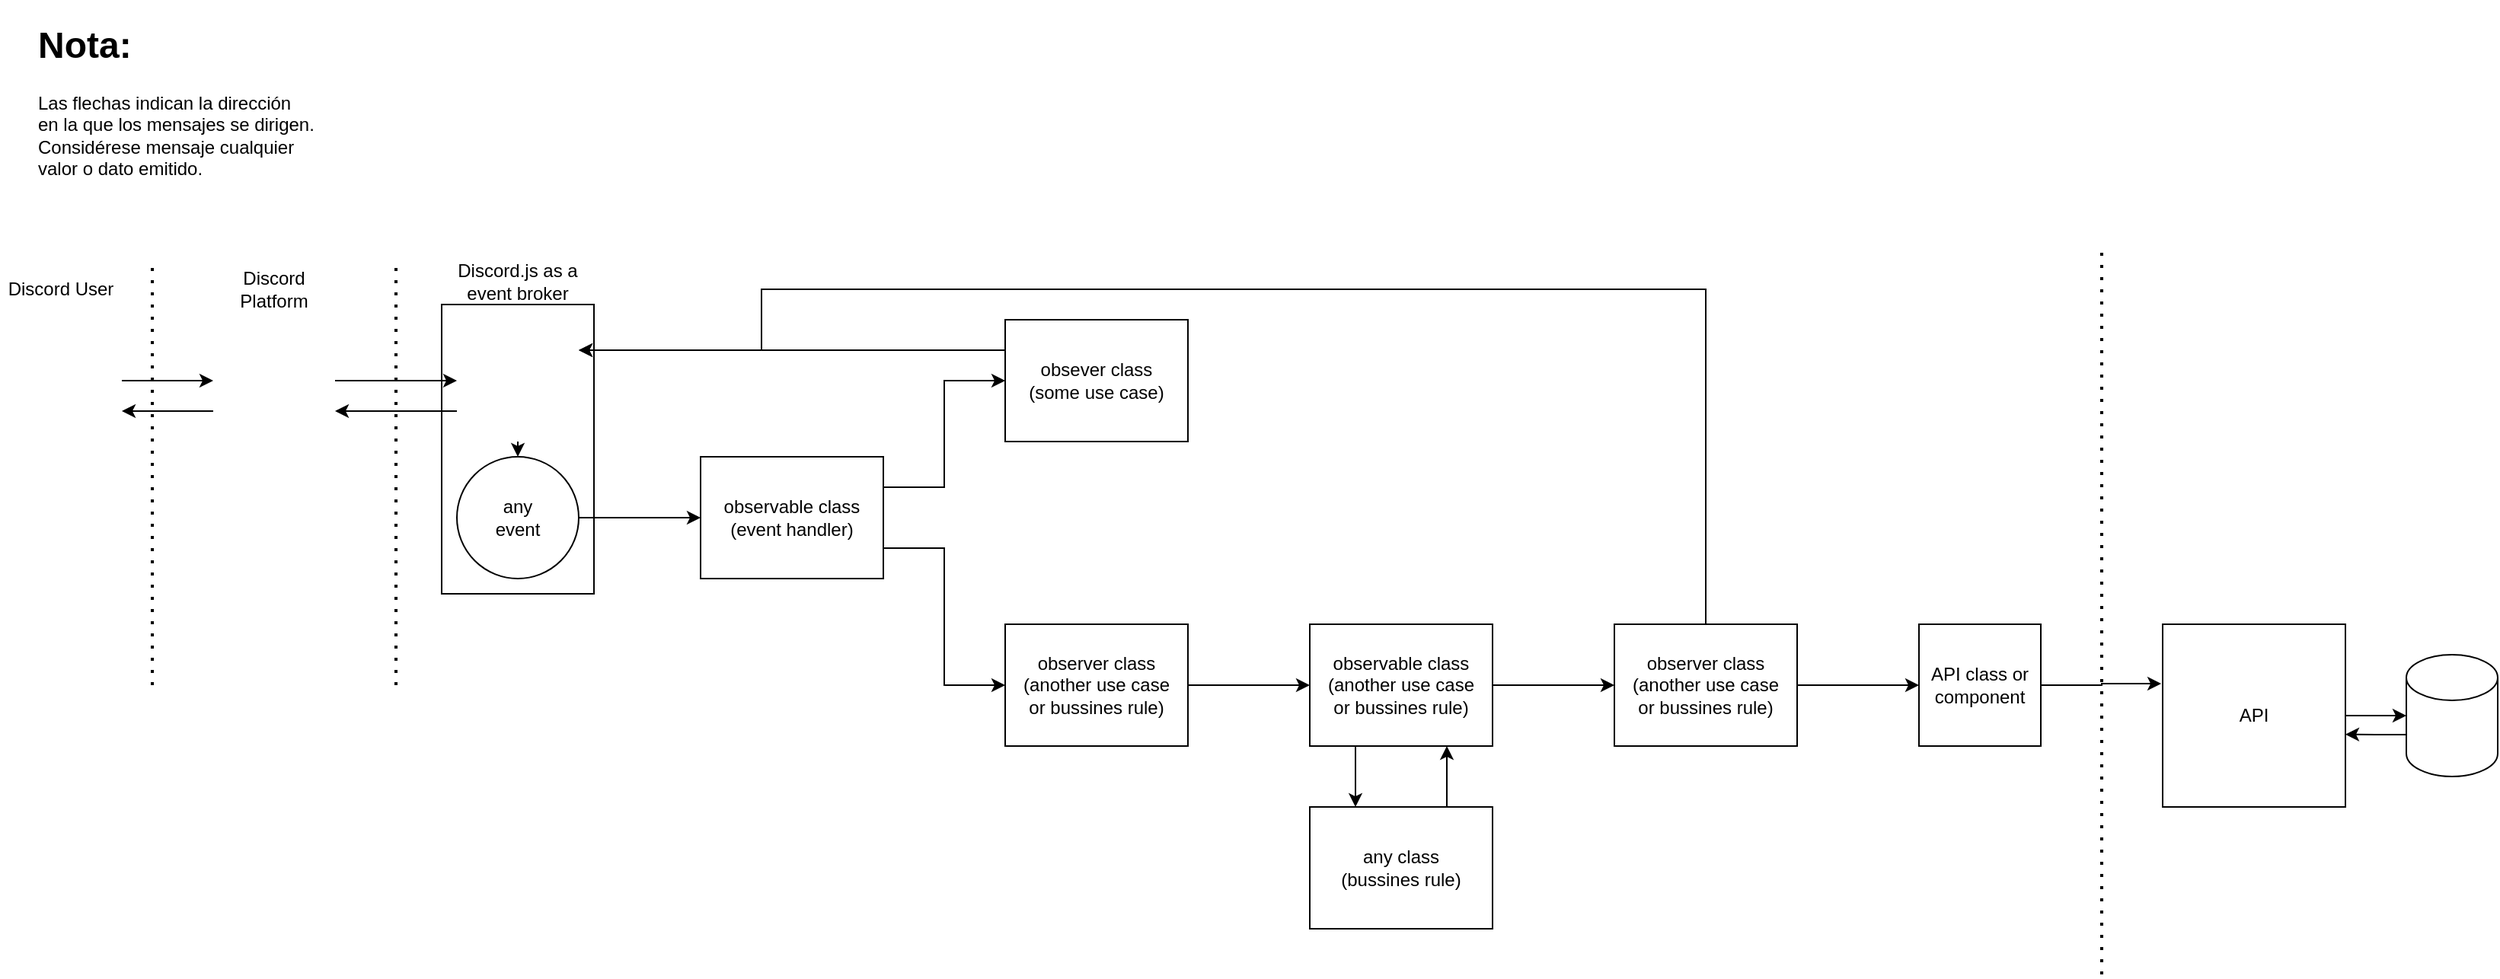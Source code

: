 <mxfile version="13.11.0" type="github">
  <diagram id="ip1gu2oFggU7UtpsSIyP" name="Page-1">
    <mxGraphModel dx="1673" dy="946" grid="1" gridSize="10" guides="1" tooltips="1" connect="1" arrows="1" fold="1" page="1" pageScale="1" pageWidth="827" pageHeight="1169" math="0" shadow="0">
      <root>
        <mxCell id="0" />
        <mxCell id="1" parent="0" />
        <mxCell id="FuaRYOpQIYqmy_VIn2jc-17" value="" style="rounded=0;whiteSpace=wrap;html=1;" vertex="1" parent="1">
          <mxGeometry x="310" y="230" width="100" height="190" as="geometry" />
        </mxCell>
        <mxCell id="FuaRYOpQIYqmy_VIn2jc-2" value="&lt;h1&gt;Nota:&lt;br&gt;&lt;/h1&gt;&lt;p&gt;Las flechas indican la dirección en la que los mensajes se dirigen.&lt;br&gt;Considérese mensaje cualquier valor o dato emitido.&lt;br&gt;&lt;/p&gt;" style="text;html=1;strokeColor=none;fillColor=none;spacing=5;spacingTop=-20;whiteSpace=wrap;overflow=hidden;rounded=0;" vertex="1" parent="1">
          <mxGeometry x="40" y="40" width="190" height="120" as="geometry" />
        </mxCell>
        <mxCell id="FuaRYOpQIYqmy_VIn2jc-16" style="edgeStyle=orthogonalEdgeStyle;rounded=0;orthogonalLoop=1;jettySize=auto;html=1;exitX=1;exitY=0.5;exitDx=0;exitDy=0;" edge="1" parent="1" source="FuaRYOpQIYqmy_VIn2jc-5" target="FuaRYOpQIYqmy_VIn2jc-9">
          <mxGeometry relative="1" as="geometry" />
        </mxCell>
        <mxCell id="FuaRYOpQIYqmy_VIn2jc-23" style="edgeStyle=orthogonalEdgeStyle;rounded=0;orthogonalLoop=1;jettySize=auto;html=1;exitX=0;exitY=0.75;exitDx=0;exitDy=0;entryX=1;entryY=0.75;entryDx=0;entryDy=0;" edge="1" parent="1" source="FuaRYOpQIYqmy_VIn2jc-5" target="FuaRYOpQIYqmy_VIn2jc-12">
          <mxGeometry relative="1" as="geometry" />
        </mxCell>
        <mxCell id="FuaRYOpQIYqmy_VIn2jc-5" value="" style="shape=image;verticalLabelPosition=bottom;verticalAlign=top;imageAspect=0;image=https://cdn4.iconfinder.com/data/icons/logos-and-brands/512/91_Discord_logo_logos-512.png" vertex="1" parent="1">
          <mxGeometry x="160" y="240" width="80" height="80" as="geometry" />
        </mxCell>
        <mxCell id="FuaRYOpQIYqmy_VIn2jc-24" style="edgeStyle=orthogonalEdgeStyle;rounded=0;orthogonalLoop=1;jettySize=auto;html=1;exitX=0;exitY=0.75;exitDx=0;exitDy=0;entryX=1;entryY=0.75;entryDx=0;entryDy=0;" edge="1" parent="1" source="FuaRYOpQIYqmy_VIn2jc-9" target="FuaRYOpQIYqmy_VIn2jc-5">
          <mxGeometry relative="1" as="geometry" />
        </mxCell>
        <mxCell id="FuaRYOpQIYqmy_VIn2jc-30" style="edgeStyle=orthogonalEdgeStyle;rounded=0;orthogonalLoop=1;jettySize=auto;html=1;exitX=0.5;exitY=1;exitDx=0;exitDy=0;entryX=0.5;entryY=0;entryDx=0;entryDy=0;" edge="1" parent="1" source="FuaRYOpQIYqmy_VIn2jc-9" target="FuaRYOpQIYqmy_VIn2jc-28">
          <mxGeometry relative="1" as="geometry" />
        </mxCell>
        <mxCell id="FuaRYOpQIYqmy_VIn2jc-9" value="" style="shape=image;verticalLabelPosition=bottom;verticalAlign=top;imageAspect=0;image=https://discord.js.org/static/logo-square.png" vertex="1" parent="1">
          <mxGeometry x="320" y="240" width="80" height="80" as="geometry" />
        </mxCell>
        <mxCell id="FuaRYOpQIYqmy_VIn2jc-22" style="edgeStyle=orthogonalEdgeStyle;rounded=0;orthogonalLoop=1;jettySize=auto;html=1;exitX=1;exitY=0.5;exitDx=0;exitDy=0;entryX=0;entryY=0.5;entryDx=0;entryDy=0;" edge="1" parent="1" source="FuaRYOpQIYqmy_VIn2jc-12" target="FuaRYOpQIYqmy_VIn2jc-5">
          <mxGeometry relative="1" as="geometry" />
        </mxCell>
        <mxCell id="FuaRYOpQIYqmy_VIn2jc-12" value="" style="shape=image;verticalLabelPosition=bottom;verticalAlign=top;imageAspect=0;image=https://cdn3.iconfinder.com/data/icons/popular-services-brands-vol-2/512/discord-512.png" vertex="1" parent="1">
          <mxGeometry x="20" y="240" width="80" height="80" as="geometry" />
        </mxCell>
        <mxCell id="FuaRYOpQIYqmy_VIn2jc-18" value="" style="endArrow=none;dashed=1;html=1;dashPattern=1 3;strokeWidth=2;" edge="1" parent="1">
          <mxGeometry width="50" height="50" relative="1" as="geometry">
            <mxPoint x="280" y="480" as="sourcePoint" />
            <mxPoint x="280" y="200" as="targetPoint" />
          </mxGeometry>
        </mxCell>
        <mxCell id="FuaRYOpQIYqmy_VIn2jc-19" value="" style="endArrow=none;dashed=1;html=1;dashPattern=1 3;strokeWidth=2;" edge="1" parent="1">
          <mxGeometry width="50" height="50" relative="1" as="geometry">
            <mxPoint x="120" y="480" as="sourcePoint" />
            <mxPoint x="120" y="200" as="targetPoint" />
          </mxGeometry>
        </mxCell>
        <mxCell id="FuaRYOpQIYqmy_VIn2jc-20" value="Discord User" style="text;html=1;strokeColor=none;fillColor=none;align=center;verticalAlign=middle;whiteSpace=wrap;rounded=0;" vertex="1" parent="1">
          <mxGeometry x="20" y="210" width="80" height="20" as="geometry" />
        </mxCell>
        <mxCell id="FuaRYOpQIYqmy_VIn2jc-25" value="&lt;div&gt;Discord Platform&lt;/div&gt;" style="text;html=1;strokeColor=none;fillColor=none;align=center;verticalAlign=middle;whiteSpace=wrap;rounded=0;" vertex="1" parent="1">
          <mxGeometry x="180" y="210" width="40" height="20" as="geometry" />
        </mxCell>
        <mxCell id="FuaRYOpQIYqmy_VIn2jc-26" value="&lt;div&gt;Discord.js as a event broker&lt;/div&gt;" style="text;html=1;strokeColor=none;fillColor=none;align=center;verticalAlign=middle;whiteSpace=wrap;rounded=0;" vertex="1" parent="1">
          <mxGeometry x="310" y="200" width="100" height="30" as="geometry" />
        </mxCell>
        <mxCell id="FuaRYOpQIYqmy_VIn2jc-32" style="edgeStyle=orthogonalEdgeStyle;rounded=0;orthogonalLoop=1;jettySize=auto;html=1;exitX=1;exitY=0.5;exitDx=0;exitDy=0;entryX=0;entryY=0.5;entryDx=0;entryDy=0;" edge="1" parent="1" source="FuaRYOpQIYqmy_VIn2jc-28" target="FuaRYOpQIYqmy_VIn2jc-31">
          <mxGeometry relative="1" as="geometry" />
        </mxCell>
        <mxCell id="FuaRYOpQIYqmy_VIn2jc-28" value="&lt;div&gt;any&lt;/div&gt;&lt;div&gt;event&lt;/div&gt;" style="ellipse;whiteSpace=wrap;html=1;aspect=fixed;" vertex="1" parent="1">
          <mxGeometry x="320" y="330" width="80" height="80" as="geometry" />
        </mxCell>
        <mxCell id="FuaRYOpQIYqmy_VIn2jc-36" style="edgeStyle=orthogonalEdgeStyle;rounded=0;orthogonalLoop=1;jettySize=auto;html=1;exitX=1;exitY=0.75;exitDx=0;exitDy=0;entryX=0;entryY=0.5;entryDx=0;entryDy=0;" edge="1" parent="1" source="FuaRYOpQIYqmy_VIn2jc-31" target="FuaRYOpQIYqmy_VIn2jc-34">
          <mxGeometry relative="1" as="geometry" />
        </mxCell>
        <mxCell id="FuaRYOpQIYqmy_VIn2jc-37" style="edgeStyle=orthogonalEdgeStyle;rounded=0;orthogonalLoop=1;jettySize=auto;html=1;exitX=1;exitY=0.25;exitDx=0;exitDy=0;entryX=0;entryY=0.5;entryDx=0;entryDy=0;" edge="1" parent="1" source="FuaRYOpQIYqmy_VIn2jc-31" target="FuaRYOpQIYqmy_VIn2jc-33">
          <mxGeometry relative="1" as="geometry" />
        </mxCell>
        <mxCell id="FuaRYOpQIYqmy_VIn2jc-31" value="observable class&lt;br&gt;(event handler)" style="rounded=0;whiteSpace=wrap;html=1;" vertex="1" parent="1">
          <mxGeometry x="480" y="330" width="120" height="80" as="geometry" />
        </mxCell>
        <mxCell id="FuaRYOpQIYqmy_VIn2jc-39" style="edgeStyle=orthogonalEdgeStyle;rounded=0;orthogonalLoop=1;jettySize=auto;html=1;exitX=0;exitY=0.25;exitDx=0;exitDy=0;entryX=1;entryY=0.25;entryDx=0;entryDy=0;" edge="1" parent="1" source="FuaRYOpQIYqmy_VIn2jc-33" target="FuaRYOpQIYqmy_VIn2jc-9">
          <mxGeometry relative="1" as="geometry" />
        </mxCell>
        <mxCell id="FuaRYOpQIYqmy_VIn2jc-33" value="obsever class&lt;br&gt;(some use case)" style="rounded=0;whiteSpace=wrap;html=1;" vertex="1" parent="1">
          <mxGeometry x="680" y="240" width="120" height="80" as="geometry" />
        </mxCell>
        <mxCell id="FuaRYOpQIYqmy_VIn2jc-44" style="edgeStyle=orthogonalEdgeStyle;rounded=0;orthogonalLoop=1;jettySize=auto;html=1;exitX=1;exitY=0.5;exitDx=0;exitDy=0;entryX=0;entryY=0.5;entryDx=0;entryDy=0;" edge="1" parent="1" source="FuaRYOpQIYqmy_VIn2jc-34" target="FuaRYOpQIYqmy_VIn2jc-40">
          <mxGeometry relative="1" as="geometry" />
        </mxCell>
        <mxCell id="FuaRYOpQIYqmy_VIn2jc-34" value="observer class&lt;br&gt;(another use case&lt;br&gt;or bussines rule)" style="rounded=0;whiteSpace=wrap;html=1;" vertex="1" parent="1">
          <mxGeometry x="680" y="440" width="120" height="80" as="geometry" />
        </mxCell>
        <mxCell id="FuaRYOpQIYqmy_VIn2jc-45" style="edgeStyle=orthogonalEdgeStyle;rounded=0;orthogonalLoop=1;jettySize=auto;html=1;exitX=0.25;exitY=1;exitDx=0;exitDy=0;entryX=0.25;entryY=0;entryDx=0;entryDy=0;" edge="1" parent="1" source="FuaRYOpQIYqmy_VIn2jc-40" target="FuaRYOpQIYqmy_VIn2jc-42">
          <mxGeometry relative="1" as="geometry" />
        </mxCell>
        <mxCell id="FuaRYOpQIYqmy_VIn2jc-48" style="edgeStyle=orthogonalEdgeStyle;rounded=0;orthogonalLoop=1;jettySize=auto;html=1;exitX=1;exitY=0.5;exitDx=0;exitDy=0;entryX=0;entryY=0.5;entryDx=0;entryDy=0;" edge="1" parent="1" source="FuaRYOpQIYqmy_VIn2jc-40" target="FuaRYOpQIYqmy_VIn2jc-47">
          <mxGeometry relative="1" as="geometry" />
        </mxCell>
        <mxCell id="FuaRYOpQIYqmy_VIn2jc-40" value="observable class&lt;br&gt;(another use case&lt;br&gt;or bussines rule)" style="rounded=0;whiteSpace=wrap;html=1;" vertex="1" parent="1">
          <mxGeometry x="880" y="440" width="120" height="80" as="geometry" />
        </mxCell>
        <mxCell id="FuaRYOpQIYqmy_VIn2jc-46" style="edgeStyle=orthogonalEdgeStyle;rounded=0;orthogonalLoop=1;jettySize=auto;html=1;exitX=0.75;exitY=0;exitDx=0;exitDy=0;entryX=0.75;entryY=1;entryDx=0;entryDy=0;" edge="1" parent="1" source="FuaRYOpQIYqmy_VIn2jc-42" target="FuaRYOpQIYqmy_VIn2jc-40">
          <mxGeometry relative="1" as="geometry" />
        </mxCell>
        <mxCell id="FuaRYOpQIYqmy_VIn2jc-42" value="any class&lt;br&gt;&lt;div&gt;(bussines rule)&lt;/div&gt;" style="rounded=0;whiteSpace=wrap;html=1;" vertex="1" parent="1">
          <mxGeometry x="880" y="560" width="120" height="80" as="geometry" />
        </mxCell>
        <mxCell id="FuaRYOpQIYqmy_VIn2jc-49" style="edgeStyle=orthogonalEdgeStyle;rounded=0;orthogonalLoop=1;jettySize=auto;html=1;exitX=0.5;exitY=0;exitDx=0;exitDy=0;entryX=1;entryY=0.25;entryDx=0;entryDy=0;" edge="1" parent="1" source="FuaRYOpQIYqmy_VIn2jc-47" target="FuaRYOpQIYqmy_VIn2jc-9">
          <mxGeometry relative="1" as="geometry">
            <Array as="points">
              <mxPoint x="1140" y="220" />
              <mxPoint x="520" y="220" />
              <mxPoint x="520" y="260" />
            </Array>
          </mxGeometry>
        </mxCell>
        <mxCell id="FuaRYOpQIYqmy_VIn2jc-54" style="edgeStyle=orthogonalEdgeStyle;rounded=0;orthogonalLoop=1;jettySize=auto;html=1;exitX=1;exitY=0.5;exitDx=0;exitDy=0;entryX=0;entryY=0.5;entryDx=0;entryDy=0;" edge="1" parent="1" source="FuaRYOpQIYqmy_VIn2jc-47" target="FuaRYOpQIYqmy_VIn2jc-53">
          <mxGeometry relative="1" as="geometry" />
        </mxCell>
        <mxCell id="FuaRYOpQIYqmy_VIn2jc-47" value="observer class&lt;br&gt;(another use case&lt;br&gt;or bussines rule)" style="rounded=0;whiteSpace=wrap;html=1;" vertex="1" parent="1">
          <mxGeometry x="1080" y="440" width="120" height="80" as="geometry" />
        </mxCell>
        <mxCell id="FuaRYOpQIYqmy_VIn2jc-50" value="" style="endArrow=none;dashed=1;html=1;dashPattern=1 3;strokeWidth=2;" edge="1" parent="1">
          <mxGeometry width="50" height="50" relative="1" as="geometry">
            <mxPoint x="1400" y="670" as="sourcePoint" />
            <mxPoint x="1400" y="190" as="targetPoint" />
          </mxGeometry>
        </mxCell>
        <mxCell id="FuaRYOpQIYqmy_VIn2jc-57" style="edgeStyle=orthogonalEdgeStyle;rounded=0;orthogonalLoop=1;jettySize=auto;html=1;exitX=1;exitY=0.5;exitDx=0;exitDy=0;" edge="1" parent="1" source="FuaRYOpQIYqmy_VIn2jc-52" target="FuaRYOpQIYqmy_VIn2jc-56">
          <mxGeometry relative="1" as="geometry" />
        </mxCell>
        <mxCell id="FuaRYOpQIYqmy_VIn2jc-52" value="API" style="whiteSpace=wrap;html=1;aspect=fixed;" vertex="1" parent="1">
          <mxGeometry x="1440" y="440" width="120" height="120" as="geometry" />
        </mxCell>
        <mxCell id="FuaRYOpQIYqmy_VIn2jc-55" style="edgeStyle=orthogonalEdgeStyle;rounded=0;orthogonalLoop=1;jettySize=auto;html=1;exitX=1;exitY=0.5;exitDx=0;exitDy=0;entryX=-0.008;entryY=0.325;entryDx=0;entryDy=0;entryPerimeter=0;" edge="1" parent="1" source="FuaRYOpQIYqmy_VIn2jc-53" target="FuaRYOpQIYqmy_VIn2jc-52">
          <mxGeometry relative="1" as="geometry" />
        </mxCell>
        <mxCell id="FuaRYOpQIYqmy_VIn2jc-53" value="&lt;div&gt;API class or component&lt;/div&gt;" style="whiteSpace=wrap;html=1;aspect=fixed;" vertex="1" parent="1">
          <mxGeometry x="1280" y="440" width="80" height="80" as="geometry" />
        </mxCell>
        <mxCell id="FuaRYOpQIYqmy_VIn2jc-62" style="edgeStyle=orthogonalEdgeStyle;rounded=0;orthogonalLoop=1;jettySize=auto;html=1;exitX=0;exitY=0;exitDx=0;exitDy=52.5;exitPerimeter=0;entryX=1;entryY=0.603;entryDx=0;entryDy=0;entryPerimeter=0;" edge="1" parent="1" source="FuaRYOpQIYqmy_VIn2jc-56" target="FuaRYOpQIYqmy_VIn2jc-52">
          <mxGeometry relative="1" as="geometry" />
        </mxCell>
        <mxCell id="FuaRYOpQIYqmy_VIn2jc-56" value="" style="shape=cylinder3;whiteSpace=wrap;html=1;boundedLbl=1;backgroundOutline=1;size=15;" vertex="1" parent="1">
          <mxGeometry x="1600" y="460" width="60" height="80" as="geometry" />
        </mxCell>
      </root>
    </mxGraphModel>
  </diagram>
</mxfile>
